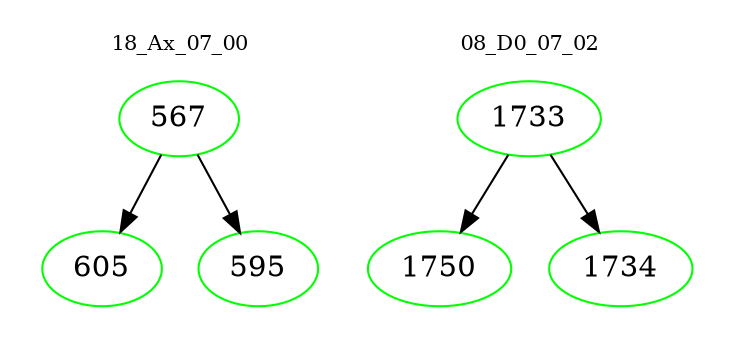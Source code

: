 digraph{
subgraph cluster_0 {
color = white
label = "18_Ax_07_00";
fontsize=10;
T0_567 [label="567", color="green"]
T0_567 -> T0_605 [color="black"]
T0_605 [label="605", color="green"]
T0_567 -> T0_595 [color="black"]
T0_595 [label="595", color="green"]
}
subgraph cluster_1 {
color = white
label = "08_D0_07_02";
fontsize=10;
T1_1733 [label="1733", color="green"]
T1_1733 -> T1_1750 [color="black"]
T1_1750 [label="1750", color="green"]
T1_1733 -> T1_1734 [color="black"]
T1_1734 [label="1734", color="green"]
}
}
